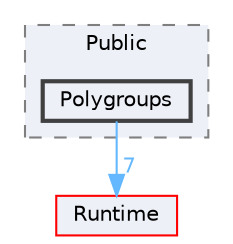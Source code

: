 digraph "Polygroups"
{
 // INTERACTIVE_SVG=YES
 // LATEX_PDF_SIZE
  bgcolor="transparent";
  edge [fontname=Helvetica,fontsize=10,labelfontname=Helvetica,labelfontsize=10];
  node [fontname=Helvetica,fontsize=10,shape=box,height=0.2,width=0.4];
  compound=true
  subgraph clusterdir_6404c5a9a0994bf983dcc92b0e391279 {
    graph [ bgcolor="#edf0f7", pencolor="grey50", label="Public", fontname=Helvetica,fontsize=10 style="filled,dashed", URL="dir_6404c5a9a0994bf983dcc92b0e391279.html",tooltip=""]
  dir_2c8e4495d37e70be2a1d335be147cc86 [label="Polygroups", fillcolor="#edf0f7", color="grey25", style="filled,bold", URL="dir_2c8e4495d37e70be2a1d335be147cc86.html",tooltip=""];
  }
  dir_7536b172fbd480bfd146a1b1acd6856b [label="Runtime", fillcolor="#edf0f7", color="red", style="filled", URL="dir_7536b172fbd480bfd146a1b1acd6856b.html",tooltip=""];
  dir_2c8e4495d37e70be2a1d335be147cc86->dir_7536b172fbd480bfd146a1b1acd6856b [headlabel="7", labeldistance=1.5 headhref="dir_000759_000984.html" href="dir_000759_000984.html" color="steelblue1" fontcolor="steelblue1"];
}
